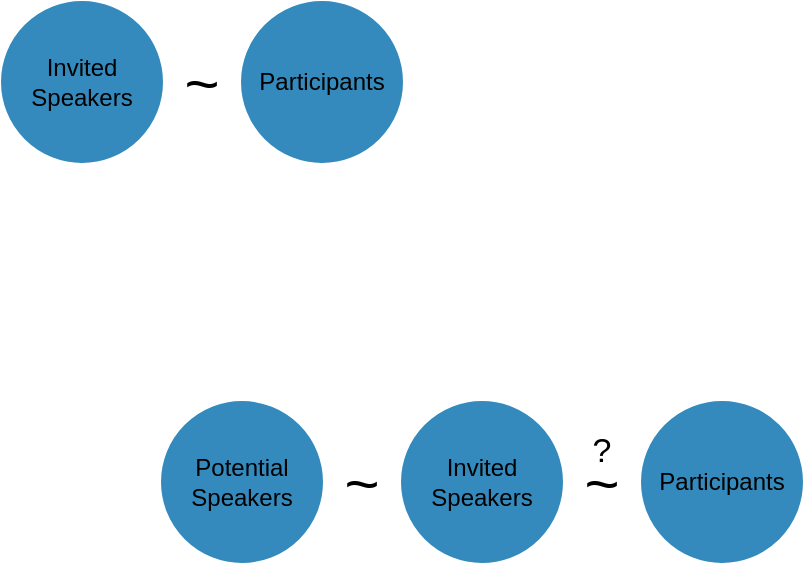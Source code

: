 <mxfile version="21.2.9" type="github">
  <diagram name="Page-1" id="OasT5FswpauGqwA0befl">
    <mxGraphModel dx="1434" dy="764" grid="1" gridSize="10" guides="1" tooltips="1" connect="1" arrows="1" fold="1" page="1" pageScale="1" pageWidth="827" pageHeight="1169" math="0" shadow="0">
      <root>
        <mxCell id="0" />
        <mxCell id="1" parent="0" />
        <mxCell id="kLWY6_A1VQm2KaA8-gTB-1" value="Invited Speakers" style="ellipse;whiteSpace=wrap;html=1;aspect=fixed;fillColor=#348ABD;strokeColor=#348abd;" vertex="1" parent="1">
          <mxGeometry x="40" y="40" width="80" height="80" as="geometry" />
        </mxCell>
        <mxCell id="kLWY6_A1VQm2KaA8-gTB-2" value="Participants" style="ellipse;whiteSpace=wrap;html=1;aspect=fixed;fillColor=#348ABD;strokeColor=#348abd;" vertex="1" parent="1">
          <mxGeometry x="160" y="40" width="80" height="80" as="geometry" />
        </mxCell>
        <mxCell id="kLWY6_A1VQm2KaA8-gTB-3" value="&lt;font style=&quot;font-size: 30px;&quot;&gt;~&lt;/font&gt;" style="text;html=1;strokeColor=none;fillColor=none;align=center;verticalAlign=middle;whiteSpace=wrap;rounded=0;" vertex="1" parent="1">
          <mxGeometry x="110" y="65" width="60" height="30" as="geometry" />
        </mxCell>
        <mxCell id="kLWY6_A1VQm2KaA8-gTB-4" value="Invited Speakers" style="ellipse;whiteSpace=wrap;html=1;aspect=fixed;fillColor=#348ABD;strokeColor=#348abd;" vertex="1" parent="1">
          <mxGeometry x="240" y="240" width="80" height="80" as="geometry" />
        </mxCell>
        <mxCell id="kLWY6_A1VQm2KaA8-gTB-5" value="Participants" style="ellipse;whiteSpace=wrap;html=1;aspect=fixed;fillColor=#348ABD;strokeColor=#348abd;" vertex="1" parent="1">
          <mxGeometry x="360" y="240" width="80" height="80" as="geometry" />
        </mxCell>
        <mxCell id="kLWY6_A1VQm2KaA8-gTB-6" value="&lt;font style=&quot;font-size: 30px;&quot;&gt;~&lt;/font&gt;" style="text;html=1;strokeColor=none;fillColor=none;align=center;verticalAlign=middle;whiteSpace=wrap;rounded=0;" vertex="1" parent="1">
          <mxGeometry x="310" y="265" width="60" height="30" as="geometry" />
        </mxCell>
        <mxCell id="kLWY6_A1VQm2KaA8-gTB-7" value="&lt;font style=&quot;font-size: 17px;&quot;&gt;?&lt;/font&gt;" style="text;html=1;strokeColor=none;fillColor=none;align=center;verticalAlign=middle;whiteSpace=wrap;rounded=0;" vertex="1" parent="1">
          <mxGeometry x="310" y="250" width="60" height="30" as="geometry" />
        </mxCell>
        <mxCell id="kLWY6_A1VQm2KaA8-gTB-8" value="&lt;font style=&quot;font-size: 30px;&quot;&gt;~&lt;/font&gt;" style="text;html=1;strokeColor=none;fillColor=none;align=center;verticalAlign=middle;whiteSpace=wrap;rounded=0;" vertex="1" parent="1">
          <mxGeometry x="190" y="265" width="60" height="30" as="geometry" />
        </mxCell>
        <mxCell id="kLWY6_A1VQm2KaA8-gTB-9" value="Potential Speakers" style="ellipse;whiteSpace=wrap;html=1;aspect=fixed;fillColor=#348ABD;strokeColor=#348abd;" vertex="1" parent="1">
          <mxGeometry x="120" y="240" width="80" height="80" as="geometry" />
        </mxCell>
      </root>
    </mxGraphModel>
  </diagram>
</mxfile>
